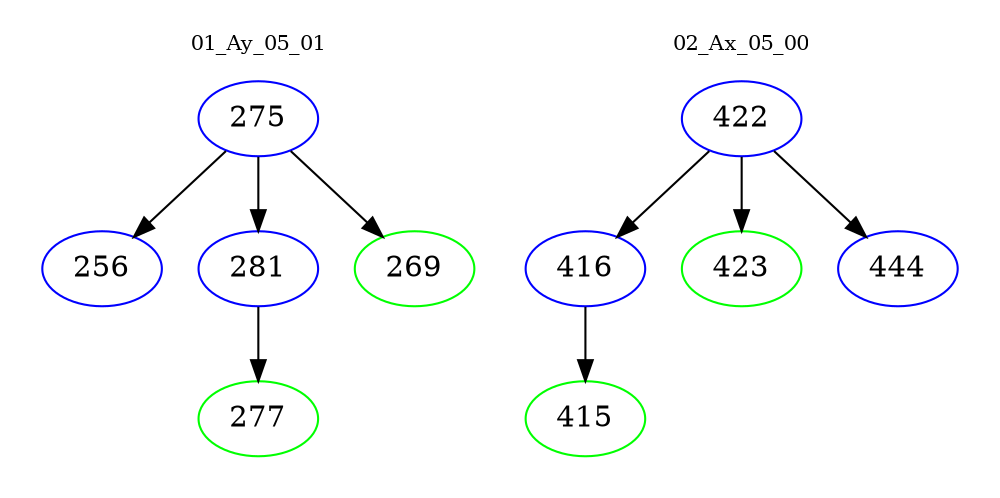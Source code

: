 digraph{
subgraph cluster_0 {
color = white
label = "01_Ay_05_01";
fontsize=10;
T0_275 [label="275", color="blue"]
T0_275 -> T0_256 [color="black"]
T0_256 [label="256", color="blue"]
T0_275 -> T0_281 [color="black"]
T0_281 [label="281", color="blue"]
T0_281 -> T0_277 [color="black"]
T0_277 [label="277", color="green"]
T0_275 -> T0_269 [color="black"]
T0_269 [label="269", color="green"]
}
subgraph cluster_1 {
color = white
label = "02_Ax_05_00";
fontsize=10;
T1_422 [label="422", color="blue"]
T1_422 -> T1_416 [color="black"]
T1_416 [label="416", color="blue"]
T1_416 -> T1_415 [color="black"]
T1_415 [label="415", color="green"]
T1_422 -> T1_423 [color="black"]
T1_423 [label="423", color="green"]
T1_422 -> T1_444 [color="black"]
T1_444 [label="444", color="blue"]
}
}
